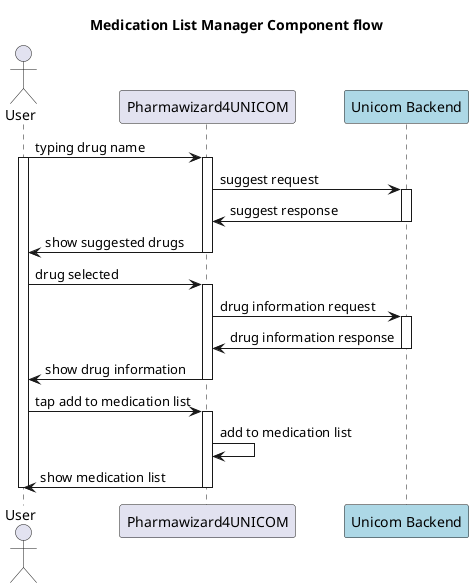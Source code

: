 @startuml

title "Medication List Manager Component flow"
actor User
participant Pharmawizard4UNICOM as app
participant "Unicom Backend" as be #lightblue

User -> app: typing drug name
activate User
    activate app
        app -> be: suggest request
        activate be
        app <- be: suggest response
        deactivate be

        User <- app: show suggested drugs
    deactivate app

    User -> app: drug selected

    activate app
        app -> be: drug information request
        activate be
        app <- be: drug information response
        deactivate be

        app -> User: show drug information
        deactivate app
        User -> app: tap add to medication list
        activate app
        app -> app: add to medication list

    app -> User: show medication list
    deactivate app
deactivate User

@enduml